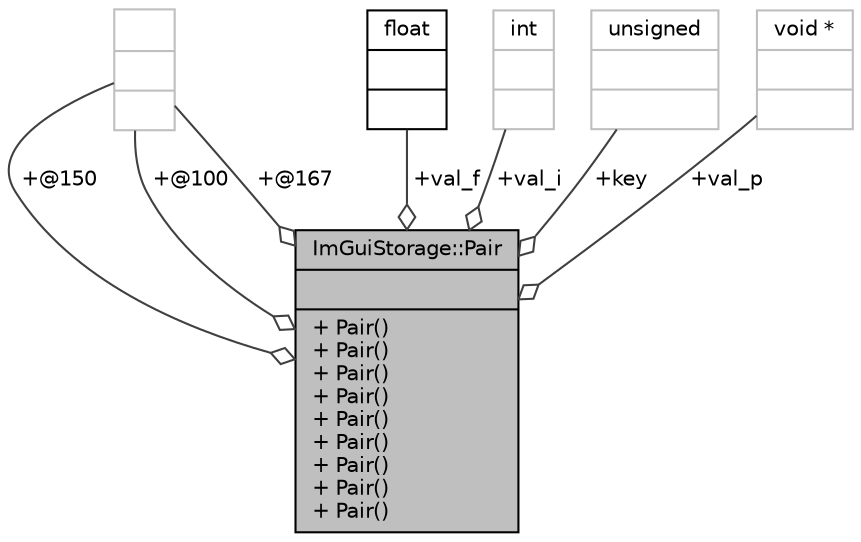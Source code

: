 digraph "ImGuiStorage::Pair"
{
 // INTERACTIVE_SVG=YES
  bgcolor="transparent";
  edge [fontname="Helvetica",fontsize="10",labelfontname="Helvetica",labelfontsize="10"];
  node [fontname="Helvetica",fontsize="10",shape=record];
  Node1 [label="{ImGuiStorage::Pair\n||+ Pair()\l+ Pair()\l+ Pair()\l+ Pair()\l+ Pair()\l+ Pair()\l+ Pair()\l+ Pair()\l+ Pair()\l}",height=0.2,width=0.4,color="black", fillcolor="grey75", style="filled" fontcolor="black"];
  Node2 -> Node1 [color="grey25",fontsize="10",style="solid",label=" +@150" ,arrowhead="odiamond",fontname="Helvetica"];
  Node2 [label="{\n||}",height=0.2,width=0.4,color="grey75"];
  Node2 -> Node1 [color="grey25",fontsize="10",style="solid",label=" +@100" ,arrowhead="odiamond",fontname="Helvetica"];
  Node3 -> Node1 [color="grey25",fontsize="10",style="solid",label=" +val_f" ,arrowhead="odiamond",fontname="Helvetica"];
  Node3 [label="{float\n||}",height=0.2,width=0.4,color="black",URL="$d4/dc3/classfloat.html"];
  Node4 -> Node1 [color="grey25",fontsize="10",style="solid",label=" +val_i" ,arrowhead="odiamond",fontname="Helvetica"];
  Node4 [label="{int\n||}",height=0.2,width=0.4,color="grey75"];
  Node2 -> Node1 [color="grey25",fontsize="10",style="solid",label=" +@167" ,arrowhead="odiamond",fontname="Helvetica"];
  Node5 -> Node1 [color="grey25",fontsize="10",style="solid",label=" +key" ,arrowhead="odiamond",fontname="Helvetica"];
  Node5 [label="{unsigned\n||}",height=0.2,width=0.4,color="grey75"];
  Node6 -> Node1 [color="grey25",fontsize="10",style="solid",label=" +val_p" ,arrowhead="odiamond",fontname="Helvetica"];
  Node6 [label="{void *\n||}",height=0.2,width=0.4,color="grey75"];
}
